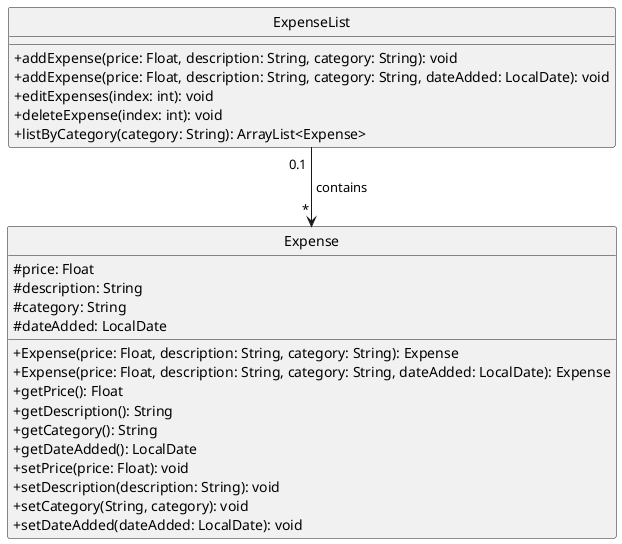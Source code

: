 @startuml
skinparam classAttributeIconSize 0
hide circle

class Expense {
    #price: Float
    #description: String
    #category: String
    #dateAdded: LocalDate
    +Expense(price: Float, description: String, category: String): Expense
    +Expense(price: Float, description: String, category: String, dateAdded: LocalDate): Expense
    +getPrice(): Float
    +getDescription(): String
    +getCategory(): String
    +getDateAdded(): LocalDate
    +setPrice(price: Float): void
    +setDescription(description: String): void
    +setCategory(String, category): void
    +setDateAdded(dateAdded: LocalDate): void
}

class ExpenseList {
    +addExpense(price: Float, description: String, category: String): void
    +addExpense(price: Float, description: String, category: String, dateAdded: LocalDate): void
    +editExpenses(index: int): void
    +deleteExpense(index: int): void
    +listByCategory(category: String): ArrayList<Expense>
}

ExpenseList " 0.1 " -d-> " * " Expense : " contains "

@enduml
